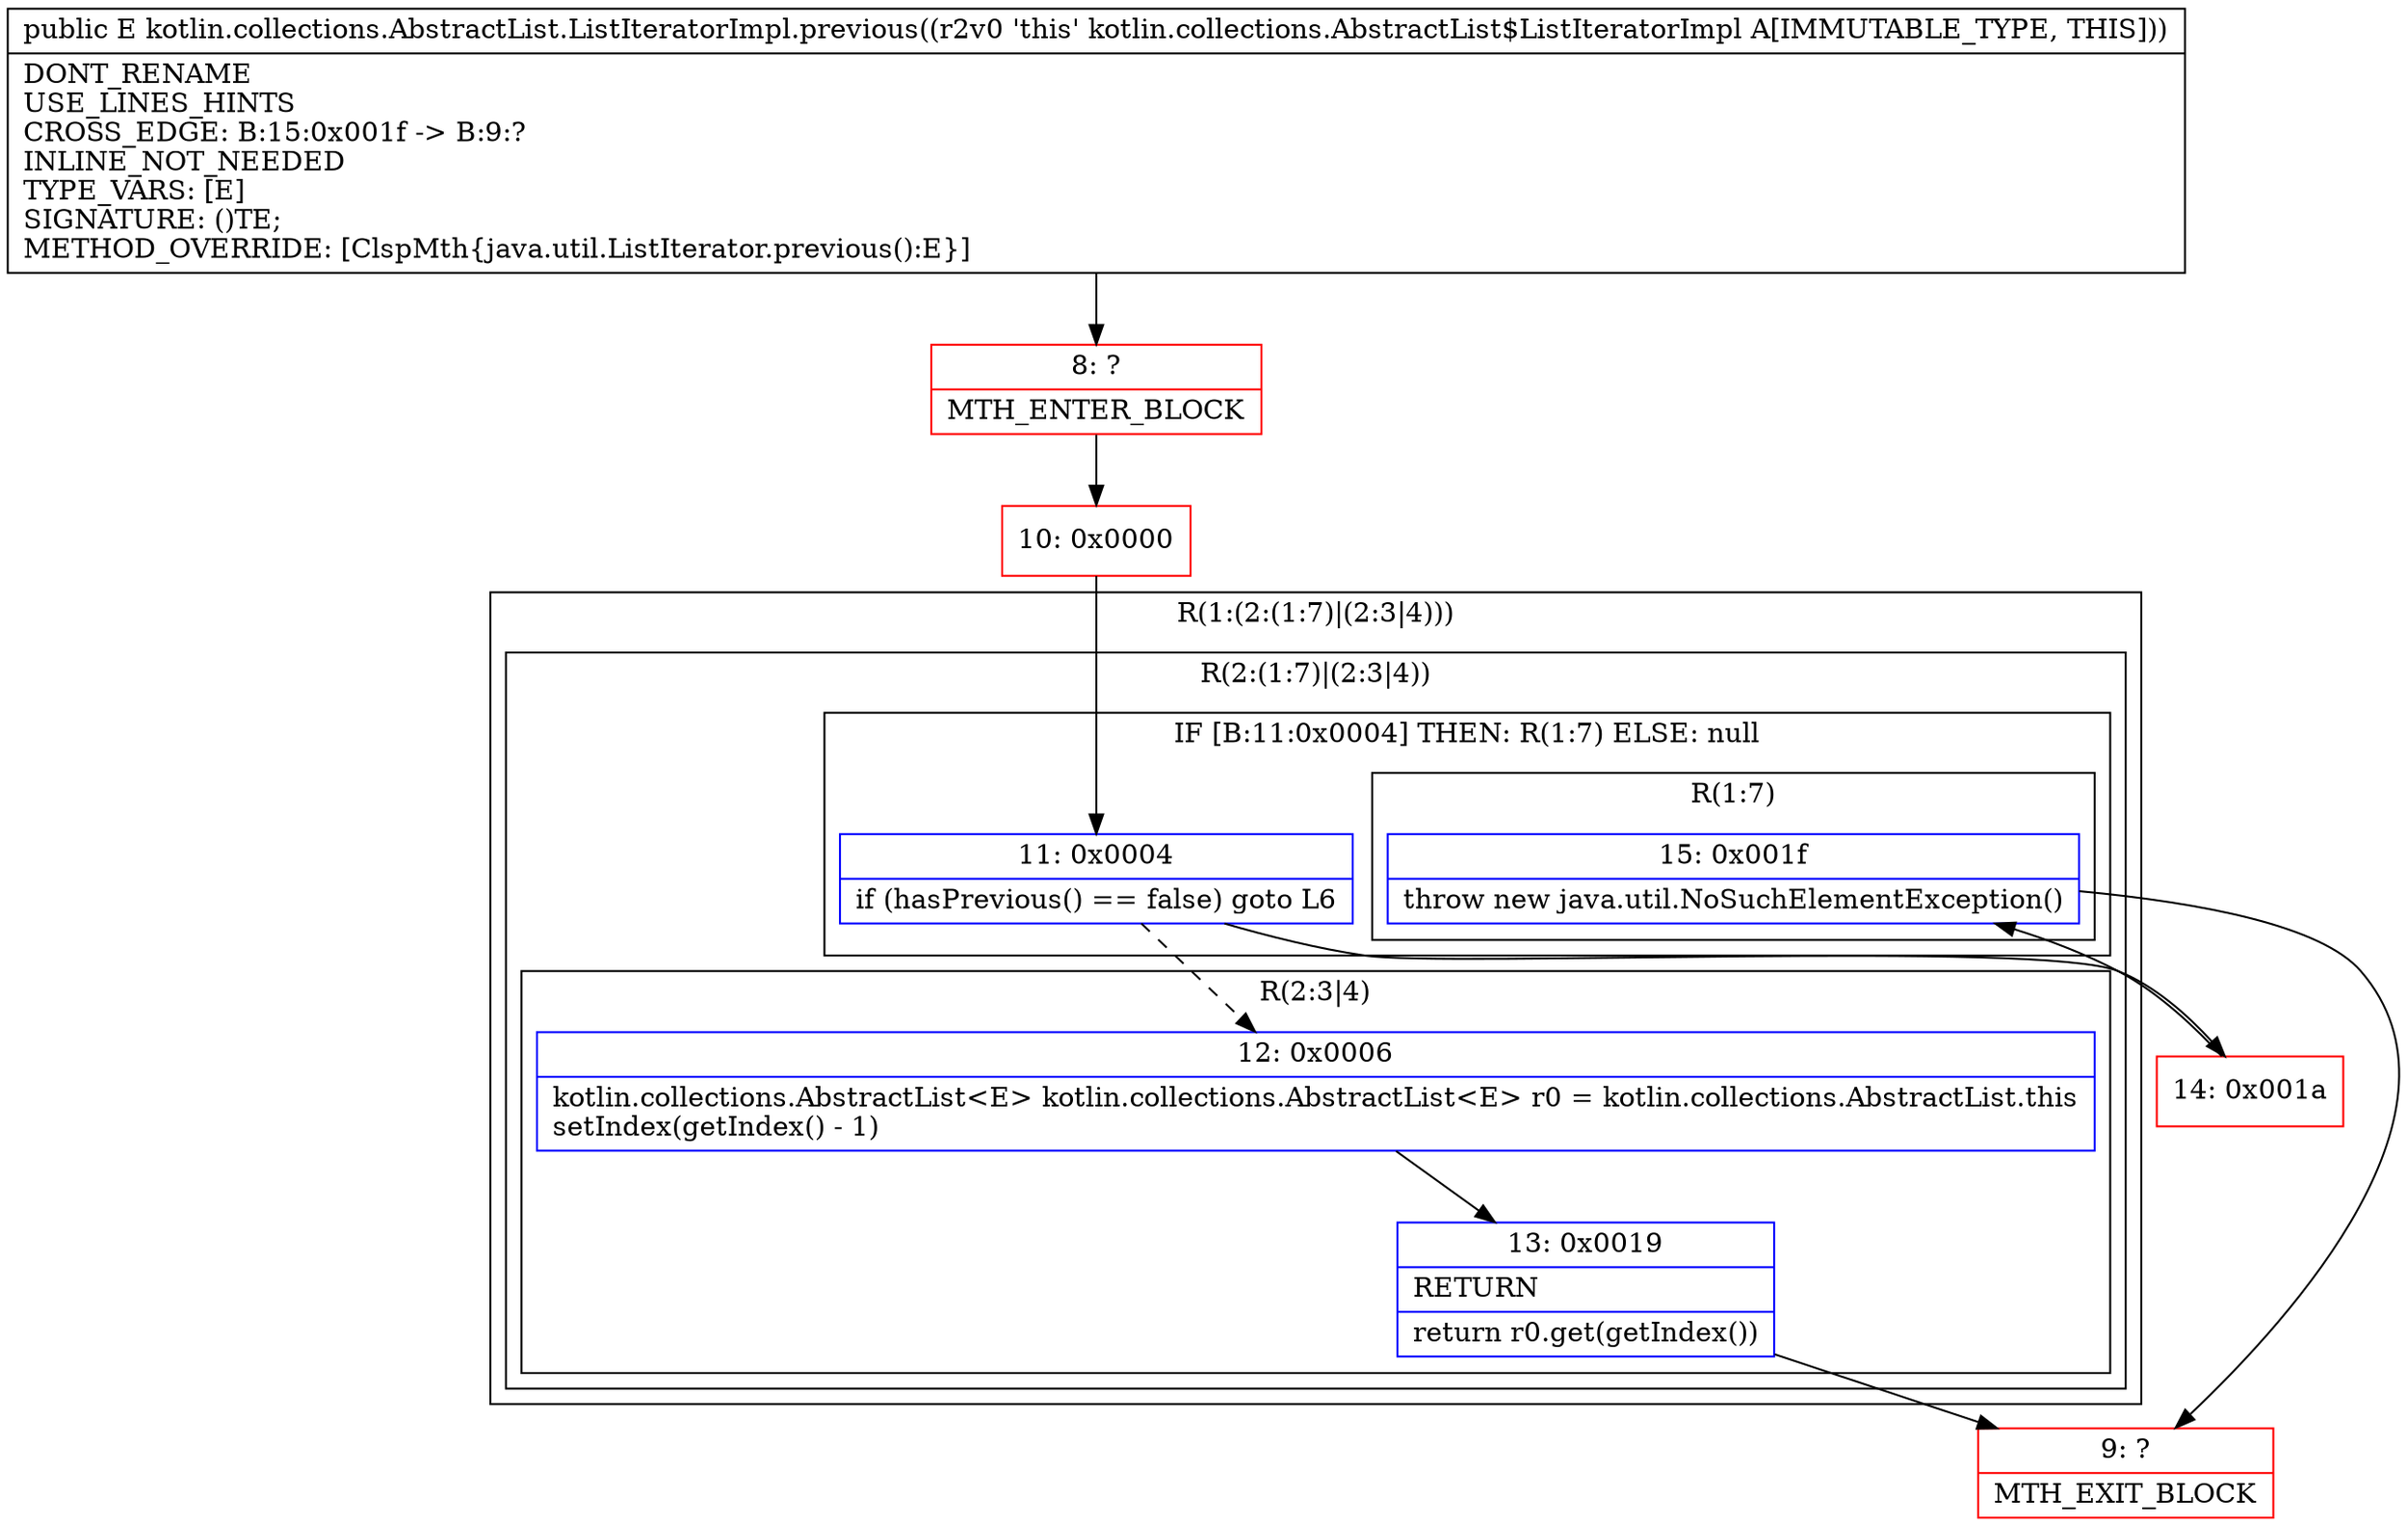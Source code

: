 digraph "CFG forkotlin.collections.AbstractList.ListIteratorImpl.previous()Ljava\/lang\/Object;" {
subgraph cluster_Region_1609780514 {
label = "R(1:(2:(1:7)|(2:3|4)))";
node [shape=record,color=blue];
subgraph cluster_Region_2091114274 {
label = "R(2:(1:7)|(2:3|4))";
node [shape=record,color=blue];
subgraph cluster_IfRegion_608779681 {
label = "IF [B:11:0x0004] THEN: R(1:7) ELSE: null";
node [shape=record,color=blue];
Node_11 [shape=record,label="{11\:\ 0x0004|if (hasPrevious() == false) goto L6\l}"];
subgraph cluster_Region_474249150 {
label = "R(1:7)";
node [shape=record,color=blue];
Node_15 [shape=record,label="{15\:\ 0x001f|throw new java.util.NoSuchElementException()\l}"];
}
}
subgraph cluster_Region_1010729199 {
label = "R(2:3|4)";
node [shape=record,color=blue];
Node_12 [shape=record,label="{12\:\ 0x0006|kotlin.collections.AbstractList\<E\> kotlin.collections.AbstractList\<E\> r0 = kotlin.collections.AbstractList.this\lsetIndex(getIndex() \- 1)\l}"];
Node_13 [shape=record,label="{13\:\ 0x0019|RETURN\l|return r0.get(getIndex())\l}"];
}
}
}
Node_8 [shape=record,color=red,label="{8\:\ ?|MTH_ENTER_BLOCK\l}"];
Node_10 [shape=record,color=red,label="{10\:\ 0x0000}"];
Node_9 [shape=record,color=red,label="{9\:\ ?|MTH_EXIT_BLOCK\l}"];
Node_14 [shape=record,color=red,label="{14\:\ 0x001a}"];
MethodNode[shape=record,label="{public E kotlin.collections.AbstractList.ListIteratorImpl.previous((r2v0 'this' kotlin.collections.AbstractList$ListIteratorImpl A[IMMUTABLE_TYPE, THIS]))  | DONT_RENAME\lUSE_LINES_HINTS\lCROSS_EDGE: B:15:0x001f \-\> B:9:?\lINLINE_NOT_NEEDED\lTYPE_VARS: [E]\lSIGNATURE: ()TE;\lMETHOD_OVERRIDE: [ClspMth\{java.util.ListIterator.previous():E\}]\l}"];
MethodNode -> Node_8;Node_11 -> Node_12[style=dashed];
Node_11 -> Node_14;
Node_15 -> Node_9;
Node_12 -> Node_13;
Node_13 -> Node_9;
Node_8 -> Node_10;
Node_10 -> Node_11;
Node_14 -> Node_15;
}

